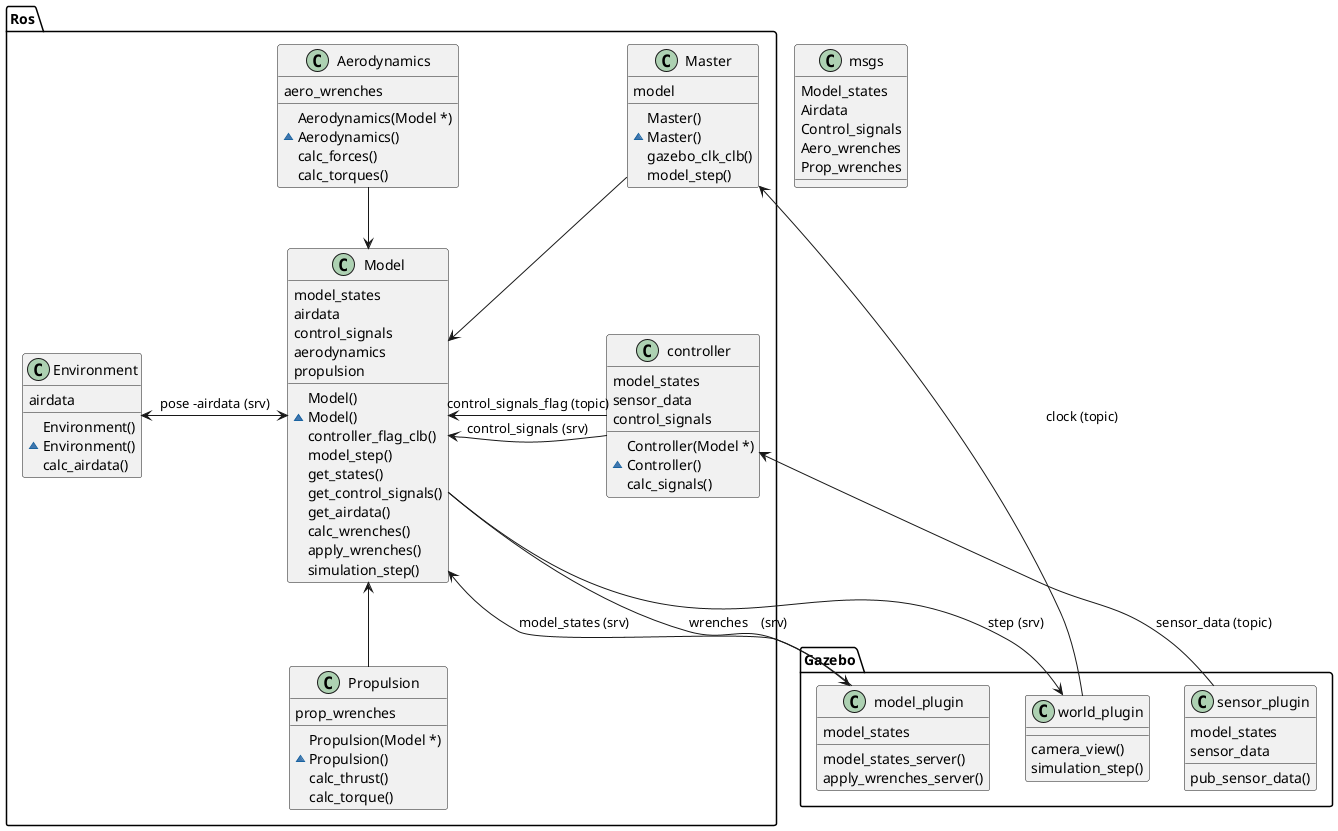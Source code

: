 @startuml

class msgs{
        Model_states
        Airdata
        Control_signals
        Aero_wrenches
        Prop_wrenches
    }
    
namespace Ros{

    
    class Master{
        model
        Master()
        ~Master()
        gazebo_clk_clb()
        model_step()
    }

    class Model{
        model_states
        airdata
        control_signals
        aerodynamics
        propulsion
        Model()
        ~Model()
        controller_flag_clb()
        model_step()
        get_states()
        get_control_signals()
        get_airdata()
        calc_wrenches()
        apply_wrenches()
        simulation_step()
    }

    class Aerodynamics{
        aero_wrenches
        Aerodynamics(Model *)
        ~Aerodynamics()
        calc_forces()
        calc_torques()
    }

    class Propulsion{
        prop_wrenches
        Propulsion(Model *)
        ~Propulsion()
        calc_thrust()
        calc_torque()
    }

    class Environment{
        airdata
        Environment()
        ~Environment()
        calc_airdata()
    }
    class controller{
        model_states
        sensor_data
        control_signals
        Controller(Model *)
        ~Controller()
        calc_signals()
    }
}



namespace Gazebo{
    class world_plugin{
        camera_view()
        simulation_step()
    }
    
    class model_plugin{
        model_states
        model_states_server()
        apply_wrenches_server()
    }

    class sensor_plugin{
        model_states
        sensor_data
        pub_sensor_data()
    }
}


Ros.Master --> Ros.Model
Ros.controller -> Ros.Model : control_signals_flag (topic)
Ros.Model <-- Ros.Propulsion
Ros.Environment <-> Ros.Model : pose -airdata (srv)
Ros.Aerodynamics --> Ros.Model
Ros.Model --> Gazebo.model_plugin : wrenches    (srv)
Ros.Model <-- Gazebo.model_plugin : model_states (srv)
Ros.controller <-- Gazebo.sensor_plugin :sensor_data (topic)
Ros.Model -> Gazebo.world_plugin : step (srv)
Ros.Model <-- Ros.controller : control_signals (srv)
Ros.Master <- Gazebo.world_plugin : clock (topic)

' Gazebo.model_plugin - Gazebo.sensor_plugin
' Gazebo.world_plugin - Gazebo.model_plugin

@enduml